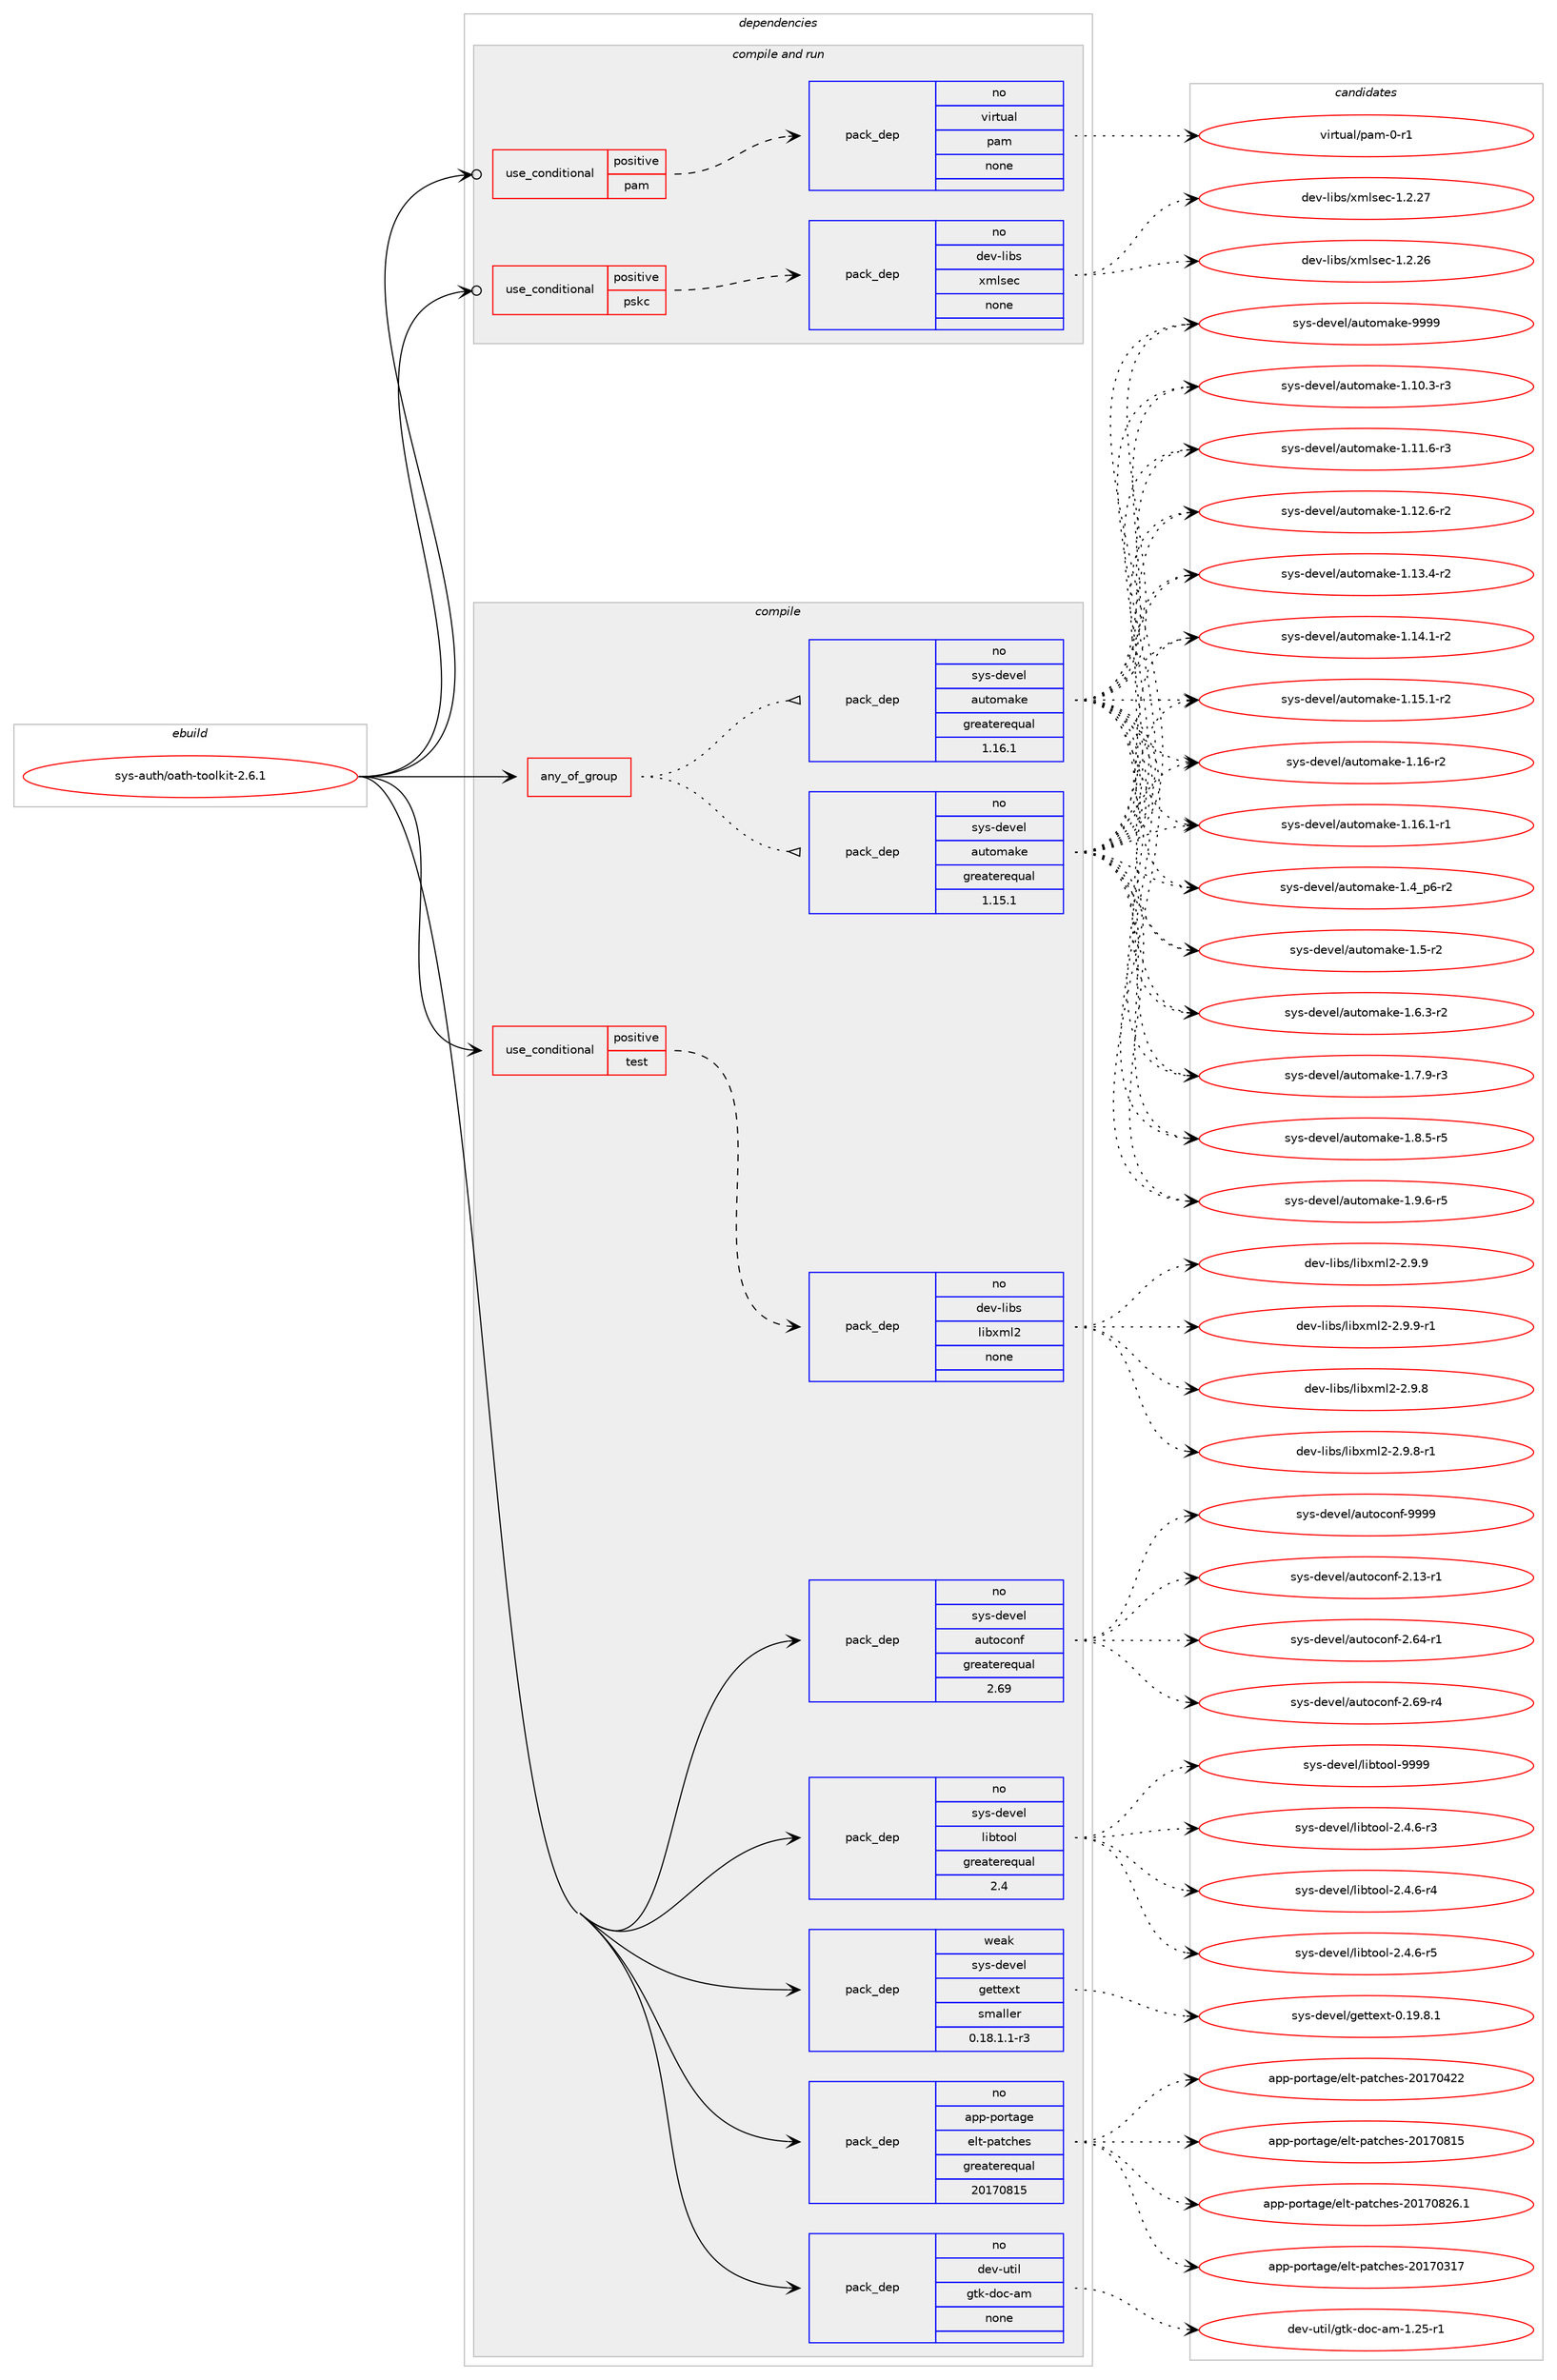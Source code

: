 digraph prolog {

# *************
# Graph options
# *************

newrank=true;
concentrate=true;
compound=true;
graph [rankdir=LR,fontname=Helvetica,fontsize=10,ranksep=1.5];#, ranksep=2.5, nodesep=0.2];
edge  [arrowhead=vee];
node  [fontname=Helvetica,fontsize=10];

# **********
# The ebuild
# **********

subgraph cluster_leftcol {
color=gray;
rank=same;
label=<<i>ebuild</i>>;
id [label="sys-auth/oath-toolkit-2.6.1", color=red, width=4, href="../sys-auth/oath-toolkit-2.6.1.svg"];
}

# ****************
# The dependencies
# ****************

subgraph cluster_midcol {
color=gray;
label=<<i>dependencies</i>>;
subgraph cluster_compile {
fillcolor="#eeeeee";
style=filled;
label=<<i>compile</i>>;
subgraph any27228 {
dependency1717324 [label=<<TABLE BORDER="0" CELLBORDER="1" CELLSPACING="0" CELLPADDING="4"><TR><TD CELLPADDING="10">any_of_group</TD></TR></TABLE>>, shape=none, color=red];subgraph pack1231461 {
dependency1717325 [label=<<TABLE BORDER="0" CELLBORDER="1" CELLSPACING="0" CELLPADDING="4" WIDTH="220"><TR><TD ROWSPAN="6" CELLPADDING="30">pack_dep</TD></TR><TR><TD WIDTH="110">no</TD></TR><TR><TD>sys-devel</TD></TR><TR><TD>automake</TD></TR><TR><TD>greaterequal</TD></TR><TR><TD>1.16.1</TD></TR></TABLE>>, shape=none, color=blue];
}
dependency1717324:e -> dependency1717325:w [weight=20,style="dotted",arrowhead="oinv"];
subgraph pack1231462 {
dependency1717326 [label=<<TABLE BORDER="0" CELLBORDER="1" CELLSPACING="0" CELLPADDING="4" WIDTH="220"><TR><TD ROWSPAN="6" CELLPADDING="30">pack_dep</TD></TR><TR><TD WIDTH="110">no</TD></TR><TR><TD>sys-devel</TD></TR><TR><TD>automake</TD></TR><TR><TD>greaterequal</TD></TR><TR><TD>1.15.1</TD></TR></TABLE>>, shape=none, color=blue];
}
dependency1717324:e -> dependency1717326:w [weight=20,style="dotted",arrowhead="oinv"];
}
id:e -> dependency1717324:w [weight=20,style="solid",arrowhead="vee"];
subgraph cond457758 {
dependency1717327 [label=<<TABLE BORDER="0" CELLBORDER="1" CELLSPACING="0" CELLPADDING="4"><TR><TD ROWSPAN="3" CELLPADDING="10">use_conditional</TD></TR><TR><TD>positive</TD></TR><TR><TD>test</TD></TR></TABLE>>, shape=none, color=red];
subgraph pack1231463 {
dependency1717328 [label=<<TABLE BORDER="0" CELLBORDER="1" CELLSPACING="0" CELLPADDING="4" WIDTH="220"><TR><TD ROWSPAN="6" CELLPADDING="30">pack_dep</TD></TR><TR><TD WIDTH="110">no</TD></TR><TR><TD>dev-libs</TD></TR><TR><TD>libxml2</TD></TR><TR><TD>none</TD></TR><TR><TD></TD></TR></TABLE>>, shape=none, color=blue];
}
dependency1717327:e -> dependency1717328:w [weight=20,style="dashed",arrowhead="vee"];
}
id:e -> dependency1717327:w [weight=20,style="solid",arrowhead="vee"];
subgraph pack1231464 {
dependency1717329 [label=<<TABLE BORDER="0" CELLBORDER="1" CELLSPACING="0" CELLPADDING="4" WIDTH="220"><TR><TD ROWSPAN="6" CELLPADDING="30">pack_dep</TD></TR><TR><TD WIDTH="110">no</TD></TR><TR><TD>app-portage</TD></TR><TR><TD>elt-patches</TD></TR><TR><TD>greaterequal</TD></TR><TR><TD>20170815</TD></TR></TABLE>>, shape=none, color=blue];
}
id:e -> dependency1717329:w [weight=20,style="solid",arrowhead="vee"];
subgraph pack1231465 {
dependency1717330 [label=<<TABLE BORDER="0" CELLBORDER="1" CELLSPACING="0" CELLPADDING="4" WIDTH="220"><TR><TD ROWSPAN="6" CELLPADDING="30">pack_dep</TD></TR><TR><TD WIDTH="110">no</TD></TR><TR><TD>dev-util</TD></TR><TR><TD>gtk-doc-am</TD></TR><TR><TD>none</TD></TR><TR><TD></TD></TR></TABLE>>, shape=none, color=blue];
}
id:e -> dependency1717330:w [weight=20,style="solid",arrowhead="vee"];
subgraph pack1231466 {
dependency1717331 [label=<<TABLE BORDER="0" CELLBORDER="1" CELLSPACING="0" CELLPADDING="4" WIDTH="220"><TR><TD ROWSPAN="6" CELLPADDING="30">pack_dep</TD></TR><TR><TD WIDTH="110">no</TD></TR><TR><TD>sys-devel</TD></TR><TR><TD>autoconf</TD></TR><TR><TD>greaterequal</TD></TR><TR><TD>2.69</TD></TR></TABLE>>, shape=none, color=blue];
}
id:e -> dependency1717331:w [weight=20,style="solid",arrowhead="vee"];
subgraph pack1231467 {
dependency1717332 [label=<<TABLE BORDER="0" CELLBORDER="1" CELLSPACING="0" CELLPADDING="4" WIDTH="220"><TR><TD ROWSPAN="6" CELLPADDING="30">pack_dep</TD></TR><TR><TD WIDTH="110">no</TD></TR><TR><TD>sys-devel</TD></TR><TR><TD>libtool</TD></TR><TR><TD>greaterequal</TD></TR><TR><TD>2.4</TD></TR></TABLE>>, shape=none, color=blue];
}
id:e -> dependency1717332:w [weight=20,style="solid",arrowhead="vee"];
subgraph pack1231468 {
dependency1717333 [label=<<TABLE BORDER="0" CELLBORDER="1" CELLSPACING="0" CELLPADDING="4" WIDTH="220"><TR><TD ROWSPAN="6" CELLPADDING="30">pack_dep</TD></TR><TR><TD WIDTH="110">weak</TD></TR><TR><TD>sys-devel</TD></TR><TR><TD>gettext</TD></TR><TR><TD>smaller</TD></TR><TR><TD>0.18.1.1-r3</TD></TR></TABLE>>, shape=none, color=blue];
}
id:e -> dependency1717333:w [weight=20,style="solid",arrowhead="vee"];
}
subgraph cluster_compileandrun {
fillcolor="#eeeeee";
style=filled;
label=<<i>compile and run</i>>;
subgraph cond457759 {
dependency1717334 [label=<<TABLE BORDER="0" CELLBORDER="1" CELLSPACING="0" CELLPADDING="4"><TR><TD ROWSPAN="3" CELLPADDING="10">use_conditional</TD></TR><TR><TD>positive</TD></TR><TR><TD>pam</TD></TR></TABLE>>, shape=none, color=red];
subgraph pack1231469 {
dependency1717335 [label=<<TABLE BORDER="0" CELLBORDER="1" CELLSPACING="0" CELLPADDING="4" WIDTH="220"><TR><TD ROWSPAN="6" CELLPADDING="30">pack_dep</TD></TR><TR><TD WIDTH="110">no</TD></TR><TR><TD>virtual</TD></TR><TR><TD>pam</TD></TR><TR><TD>none</TD></TR><TR><TD></TD></TR></TABLE>>, shape=none, color=blue];
}
dependency1717334:e -> dependency1717335:w [weight=20,style="dashed",arrowhead="vee"];
}
id:e -> dependency1717334:w [weight=20,style="solid",arrowhead="odotvee"];
subgraph cond457760 {
dependency1717336 [label=<<TABLE BORDER="0" CELLBORDER="1" CELLSPACING="0" CELLPADDING="4"><TR><TD ROWSPAN="3" CELLPADDING="10">use_conditional</TD></TR><TR><TD>positive</TD></TR><TR><TD>pskc</TD></TR></TABLE>>, shape=none, color=red];
subgraph pack1231470 {
dependency1717337 [label=<<TABLE BORDER="0" CELLBORDER="1" CELLSPACING="0" CELLPADDING="4" WIDTH="220"><TR><TD ROWSPAN="6" CELLPADDING="30">pack_dep</TD></TR><TR><TD WIDTH="110">no</TD></TR><TR><TD>dev-libs</TD></TR><TR><TD>xmlsec</TD></TR><TR><TD>none</TD></TR><TR><TD></TD></TR></TABLE>>, shape=none, color=blue];
}
dependency1717336:e -> dependency1717337:w [weight=20,style="dashed",arrowhead="vee"];
}
id:e -> dependency1717336:w [weight=20,style="solid",arrowhead="odotvee"];
}
subgraph cluster_run {
fillcolor="#eeeeee";
style=filled;
label=<<i>run</i>>;
}
}

# **************
# The candidates
# **************

subgraph cluster_choices {
rank=same;
color=gray;
label=<<i>candidates</i>>;

subgraph choice1231461 {
color=black;
nodesep=1;
choice11512111545100101118101108479711711611110997107101454946494846514511451 [label="sys-devel/automake-1.10.3-r3", color=red, width=4,href="../sys-devel/automake-1.10.3-r3.svg"];
choice11512111545100101118101108479711711611110997107101454946494946544511451 [label="sys-devel/automake-1.11.6-r3", color=red, width=4,href="../sys-devel/automake-1.11.6-r3.svg"];
choice11512111545100101118101108479711711611110997107101454946495046544511450 [label="sys-devel/automake-1.12.6-r2", color=red, width=4,href="../sys-devel/automake-1.12.6-r2.svg"];
choice11512111545100101118101108479711711611110997107101454946495146524511450 [label="sys-devel/automake-1.13.4-r2", color=red, width=4,href="../sys-devel/automake-1.13.4-r2.svg"];
choice11512111545100101118101108479711711611110997107101454946495246494511450 [label="sys-devel/automake-1.14.1-r2", color=red, width=4,href="../sys-devel/automake-1.14.1-r2.svg"];
choice11512111545100101118101108479711711611110997107101454946495346494511450 [label="sys-devel/automake-1.15.1-r2", color=red, width=4,href="../sys-devel/automake-1.15.1-r2.svg"];
choice1151211154510010111810110847971171161111099710710145494649544511450 [label="sys-devel/automake-1.16-r2", color=red, width=4,href="../sys-devel/automake-1.16-r2.svg"];
choice11512111545100101118101108479711711611110997107101454946495446494511449 [label="sys-devel/automake-1.16.1-r1", color=red, width=4,href="../sys-devel/automake-1.16.1-r1.svg"];
choice115121115451001011181011084797117116111109971071014549465295112544511450 [label="sys-devel/automake-1.4_p6-r2", color=red, width=4,href="../sys-devel/automake-1.4_p6-r2.svg"];
choice11512111545100101118101108479711711611110997107101454946534511450 [label="sys-devel/automake-1.5-r2", color=red, width=4,href="../sys-devel/automake-1.5-r2.svg"];
choice115121115451001011181011084797117116111109971071014549465446514511450 [label="sys-devel/automake-1.6.3-r2", color=red, width=4,href="../sys-devel/automake-1.6.3-r2.svg"];
choice115121115451001011181011084797117116111109971071014549465546574511451 [label="sys-devel/automake-1.7.9-r3", color=red, width=4,href="../sys-devel/automake-1.7.9-r3.svg"];
choice115121115451001011181011084797117116111109971071014549465646534511453 [label="sys-devel/automake-1.8.5-r5", color=red, width=4,href="../sys-devel/automake-1.8.5-r5.svg"];
choice115121115451001011181011084797117116111109971071014549465746544511453 [label="sys-devel/automake-1.9.6-r5", color=red, width=4,href="../sys-devel/automake-1.9.6-r5.svg"];
choice115121115451001011181011084797117116111109971071014557575757 [label="sys-devel/automake-9999", color=red, width=4,href="../sys-devel/automake-9999.svg"];
dependency1717325:e -> choice11512111545100101118101108479711711611110997107101454946494846514511451:w [style=dotted,weight="100"];
dependency1717325:e -> choice11512111545100101118101108479711711611110997107101454946494946544511451:w [style=dotted,weight="100"];
dependency1717325:e -> choice11512111545100101118101108479711711611110997107101454946495046544511450:w [style=dotted,weight="100"];
dependency1717325:e -> choice11512111545100101118101108479711711611110997107101454946495146524511450:w [style=dotted,weight="100"];
dependency1717325:e -> choice11512111545100101118101108479711711611110997107101454946495246494511450:w [style=dotted,weight="100"];
dependency1717325:e -> choice11512111545100101118101108479711711611110997107101454946495346494511450:w [style=dotted,weight="100"];
dependency1717325:e -> choice1151211154510010111810110847971171161111099710710145494649544511450:w [style=dotted,weight="100"];
dependency1717325:e -> choice11512111545100101118101108479711711611110997107101454946495446494511449:w [style=dotted,weight="100"];
dependency1717325:e -> choice115121115451001011181011084797117116111109971071014549465295112544511450:w [style=dotted,weight="100"];
dependency1717325:e -> choice11512111545100101118101108479711711611110997107101454946534511450:w [style=dotted,weight="100"];
dependency1717325:e -> choice115121115451001011181011084797117116111109971071014549465446514511450:w [style=dotted,weight="100"];
dependency1717325:e -> choice115121115451001011181011084797117116111109971071014549465546574511451:w [style=dotted,weight="100"];
dependency1717325:e -> choice115121115451001011181011084797117116111109971071014549465646534511453:w [style=dotted,weight="100"];
dependency1717325:e -> choice115121115451001011181011084797117116111109971071014549465746544511453:w [style=dotted,weight="100"];
dependency1717325:e -> choice115121115451001011181011084797117116111109971071014557575757:w [style=dotted,weight="100"];
}
subgraph choice1231462 {
color=black;
nodesep=1;
choice11512111545100101118101108479711711611110997107101454946494846514511451 [label="sys-devel/automake-1.10.3-r3", color=red, width=4,href="../sys-devel/automake-1.10.3-r3.svg"];
choice11512111545100101118101108479711711611110997107101454946494946544511451 [label="sys-devel/automake-1.11.6-r3", color=red, width=4,href="../sys-devel/automake-1.11.6-r3.svg"];
choice11512111545100101118101108479711711611110997107101454946495046544511450 [label="sys-devel/automake-1.12.6-r2", color=red, width=4,href="../sys-devel/automake-1.12.6-r2.svg"];
choice11512111545100101118101108479711711611110997107101454946495146524511450 [label="sys-devel/automake-1.13.4-r2", color=red, width=4,href="../sys-devel/automake-1.13.4-r2.svg"];
choice11512111545100101118101108479711711611110997107101454946495246494511450 [label="sys-devel/automake-1.14.1-r2", color=red, width=4,href="../sys-devel/automake-1.14.1-r2.svg"];
choice11512111545100101118101108479711711611110997107101454946495346494511450 [label="sys-devel/automake-1.15.1-r2", color=red, width=4,href="../sys-devel/automake-1.15.1-r2.svg"];
choice1151211154510010111810110847971171161111099710710145494649544511450 [label="sys-devel/automake-1.16-r2", color=red, width=4,href="../sys-devel/automake-1.16-r2.svg"];
choice11512111545100101118101108479711711611110997107101454946495446494511449 [label="sys-devel/automake-1.16.1-r1", color=red, width=4,href="../sys-devel/automake-1.16.1-r1.svg"];
choice115121115451001011181011084797117116111109971071014549465295112544511450 [label="sys-devel/automake-1.4_p6-r2", color=red, width=4,href="../sys-devel/automake-1.4_p6-r2.svg"];
choice11512111545100101118101108479711711611110997107101454946534511450 [label="sys-devel/automake-1.5-r2", color=red, width=4,href="../sys-devel/automake-1.5-r2.svg"];
choice115121115451001011181011084797117116111109971071014549465446514511450 [label="sys-devel/automake-1.6.3-r2", color=red, width=4,href="../sys-devel/automake-1.6.3-r2.svg"];
choice115121115451001011181011084797117116111109971071014549465546574511451 [label="sys-devel/automake-1.7.9-r3", color=red, width=4,href="../sys-devel/automake-1.7.9-r3.svg"];
choice115121115451001011181011084797117116111109971071014549465646534511453 [label="sys-devel/automake-1.8.5-r5", color=red, width=4,href="../sys-devel/automake-1.8.5-r5.svg"];
choice115121115451001011181011084797117116111109971071014549465746544511453 [label="sys-devel/automake-1.9.6-r5", color=red, width=4,href="../sys-devel/automake-1.9.6-r5.svg"];
choice115121115451001011181011084797117116111109971071014557575757 [label="sys-devel/automake-9999", color=red, width=4,href="../sys-devel/automake-9999.svg"];
dependency1717326:e -> choice11512111545100101118101108479711711611110997107101454946494846514511451:w [style=dotted,weight="100"];
dependency1717326:e -> choice11512111545100101118101108479711711611110997107101454946494946544511451:w [style=dotted,weight="100"];
dependency1717326:e -> choice11512111545100101118101108479711711611110997107101454946495046544511450:w [style=dotted,weight="100"];
dependency1717326:e -> choice11512111545100101118101108479711711611110997107101454946495146524511450:w [style=dotted,weight="100"];
dependency1717326:e -> choice11512111545100101118101108479711711611110997107101454946495246494511450:w [style=dotted,weight="100"];
dependency1717326:e -> choice11512111545100101118101108479711711611110997107101454946495346494511450:w [style=dotted,weight="100"];
dependency1717326:e -> choice1151211154510010111810110847971171161111099710710145494649544511450:w [style=dotted,weight="100"];
dependency1717326:e -> choice11512111545100101118101108479711711611110997107101454946495446494511449:w [style=dotted,weight="100"];
dependency1717326:e -> choice115121115451001011181011084797117116111109971071014549465295112544511450:w [style=dotted,weight="100"];
dependency1717326:e -> choice11512111545100101118101108479711711611110997107101454946534511450:w [style=dotted,weight="100"];
dependency1717326:e -> choice115121115451001011181011084797117116111109971071014549465446514511450:w [style=dotted,weight="100"];
dependency1717326:e -> choice115121115451001011181011084797117116111109971071014549465546574511451:w [style=dotted,weight="100"];
dependency1717326:e -> choice115121115451001011181011084797117116111109971071014549465646534511453:w [style=dotted,weight="100"];
dependency1717326:e -> choice115121115451001011181011084797117116111109971071014549465746544511453:w [style=dotted,weight="100"];
dependency1717326:e -> choice115121115451001011181011084797117116111109971071014557575757:w [style=dotted,weight="100"];
}
subgraph choice1231463 {
color=black;
nodesep=1;
choice1001011184510810598115471081059812010910850455046574656 [label="dev-libs/libxml2-2.9.8", color=red, width=4,href="../dev-libs/libxml2-2.9.8.svg"];
choice10010111845108105981154710810598120109108504550465746564511449 [label="dev-libs/libxml2-2.9.8-r1", color=red, width=4,href="../dev-libs/libxml2-2.9.8-r1.svg"];
choice1001011184510810598115471081059812010910850455046574657 [label="dev-libs/libxml2-2.9.9", color=red, width=4,href="../dev-libs/libxml2-2.9.9.svg"];
choice10010111845108105981154710810598120109108504550465746574511449 [label="dev-libs/libxml2-2.9.9-r1", color=red, width=4,href="../dev-libs/libxml2-2.9.9-r1.svg"];
dependency1717328:e -> choice1001011184510810598115471081059812010910850455046574656:w [style=dotted,weight="100"];
dependency1717328:e -> choice10010111845108105981154710810598120109108504550465746564511449:w [style=dotted,weight="100"];
dependency1717328:e -> choice1001011184510810598115471081059812010910850455046574657:w [style=dotted,weight="100"];
dependency1717328:e -> choice10010111845108105981154710810598120109108504550465746574511449:w [style=dotted,weight="100"];
}
subgraph choice1231464 {
color=black;
nodesep=1;
choice97112112451121111141169710310147101108116451129711699104101115455048495548514955 [label="app-portage/elt-patches-20170317", color=red, width=4,href="../app-portage/elt-patches-20170317.svg"];
choice97112112451121111141169710310147101108116451129711699104101115455048495548525050 [label="app-portage/elt-patches-20170422", color=red, width=4,href="../app-portage/elt-patches-20170422.svg"];
choice97112112451121111141169710310147101108116451129711699104101115455048495548564953 [label="app-portage/elt-patches-20170815", color=red, width=4,href="../app-portage/elt-patches-20170815.svg"];
choice971121124511211111411697103101471011081164511297116991041011154550484955485650544649 [label="app-portage/elt-patches-20170826.1", color=red, width=4,href="../app-portage/elt-patches-20170826.1.svg"];
dependency1717329:e -> choice97112112451121111141169710310147101108116451129711699104101115455048495548514955:w [style=dotted,weight="100"];
dependency1717329:e -> choice97112112451121111141169710310147101108116451129711699104101115455048495548525050:w [style=dotted,weight="100"];
dependency1717329:e -> choice97112112451121111141169710310147101108116451129711699104101115455048495548564953:w [style=dotted,weight="100"];
dependency1717329:e -> choice971121124511211111411697103101471011081164511297116991041011154550484955485650544649:w [style=dotted,weight="100"];
}
subgraph choice1231465 {
color=black;
nodesep=1;
choice10010111845117116105108471031161074510011199459710945494650534511449 [label="dev-util/gtk-doc-am-1.25-r1", color=red, width=4,href="../dev-util/gtk-doc-am-1.25-r1.svg"];
dependency1717330:e -> choice10010111845117116105108471031161074510011199459710945494650534511449:w [style=dotted,weight="100"];
}
subgraph choice1231466 {
color=black;
nodesep=1;
choice1151211154510010111810110847971171161119911111010245504649514511449 [label="sys-devel/autoconf-2.13-r1", color=red, width=4,href="../sys-devel/autoconf-2.13-r1.svg"];
choice1151211154510010111810110847971171161119911111010245504654524511449 [label="sys-devel/autoconf-2.64-r1", color=red, width=4,href="../sys-devel/autoconf-2.64-r1.svg"];
choice1151211154510010111810110847971171161119911111010245504654574511452 [label="sys-devel/autoconf-2.69-r4", color=red, width=4,href="../sys-devel/autoconf-2.69-r4.svg"];
choice115121115451001011181011084797117116111991111101024557575757 [label="sys-devel/autoconf-9999", color=red, width=4,href="../sys-devel/autoconf-9999.svg"];
dependency1717331:e -> choice1151211154510010111810110847971171161119911111010245504649514511449:w [style=dotted,weight="100"];
dependency1717331:e -> choice1151211154510010111810110847971171161119911111010245504654524511449:w [style=dotted,weight="100"];
dependency1717331:e -> choice1151211154510010111810110847971171161119911111010245504654574511452:w [style=dotted,weight="100"];
dependency1717331:e -> choice115121115451001011181011084797117116111991111101024557575757:w [style=dotted,weight="100"];
}
subgraph choice1231467 {
color=black;
nodesep=1;
choice1151211154510010111810110847108105981161111111084550465246544511451 [label="sys-devel/libtool-2.4.6-r3", color=red, width=4,href="../sys-devel/libtool-2.4.6-r3.svg"];
choice1151211154510010111810110847108105981161111111084550465246544511452 [label="sys-devel/libtool-2.4.6-r4", color=red, width=4,href="../sys-devel/libtool-2.4.6-r4.svg"];
choice1151211154510010111810110847108105981161111111084550465246544511453 [label="sys-devel/libtool-2.4.6-r5", color=red, width=4,href="../sys-devel/libtool-2.4.6-r5.svg"];
choice1151211154510010111810110847108105981161111111084557575757 [label="sys-devel/libtool-9999", color=red, width=4,href="../sys-devel/libtool-9999.svg"];
dependency1717332:e -> choice1151211154510010111810110847108105981161111111084550465246544511451:w [style=dotted,weight="100"];
dependency1717332:e -> choice1151211154510010111810110847108105981161111111084550465246544511452:w [style=dotted,weight="100"];
dependency1717332:e -> choice1151211154510010111810110847108105981161111111084550465246544511453:w [style=dotted,weight="100"];
dependency1717332:e -> choice1151211154510010111810110847108105981161111111084557575757:w [style=dotted,weight="100"];
}
subgraph choice1231468 {
color=black;
nodesep=1;
choice1151211154510010111810110847103101116116101120116454846495746564649 [label="sys-devel/gettext-0.19.8.1", color=red, width=4,href="../sys-devel/gettext-0.19.8.1.svg"];
dependency1717333:e -> choice1151211154510010111810110847103101116116101120116454846495746564649:w [style=dotted,weight="100"];
}
subgraph choice1231469 {
color=black;
nodesep=1;
choice11810511411611797108471129710945484511449 [label="virtual/pam-0-r1", color=red, width=4,href="../virtual/pam-0-r1.svg"];
dependency1717335:e -> choice11810511411611797108471129710945484511449:w [style=dotted,weight="100"];
}
subgraph choice1231470 {
color=black;
nodesep=1;
choice1001011184510810598115471201091081151019945494650465054 [label="dev-libs/xmlsec-1.2.26", color=red, width=4,href="../dev-libs/xmlsec-1.2.26.svg"];
choice1001011184510810598115471201091081151019945494650465055 [label="dev-libs/xmlsec-1.2.27", color=red, width=4,href="../dev-libs/xmlsec-1.2.27.svg"];
dependency1717337:e -> choice1001011184510810598115471201091081151019945494650465054:w [style=dotted,weight="100"];
dependency1717337:e -> choice1001011184510810598115471201091081151019945494650465055:w [style=dotted,weight="100"];
}
}

}
